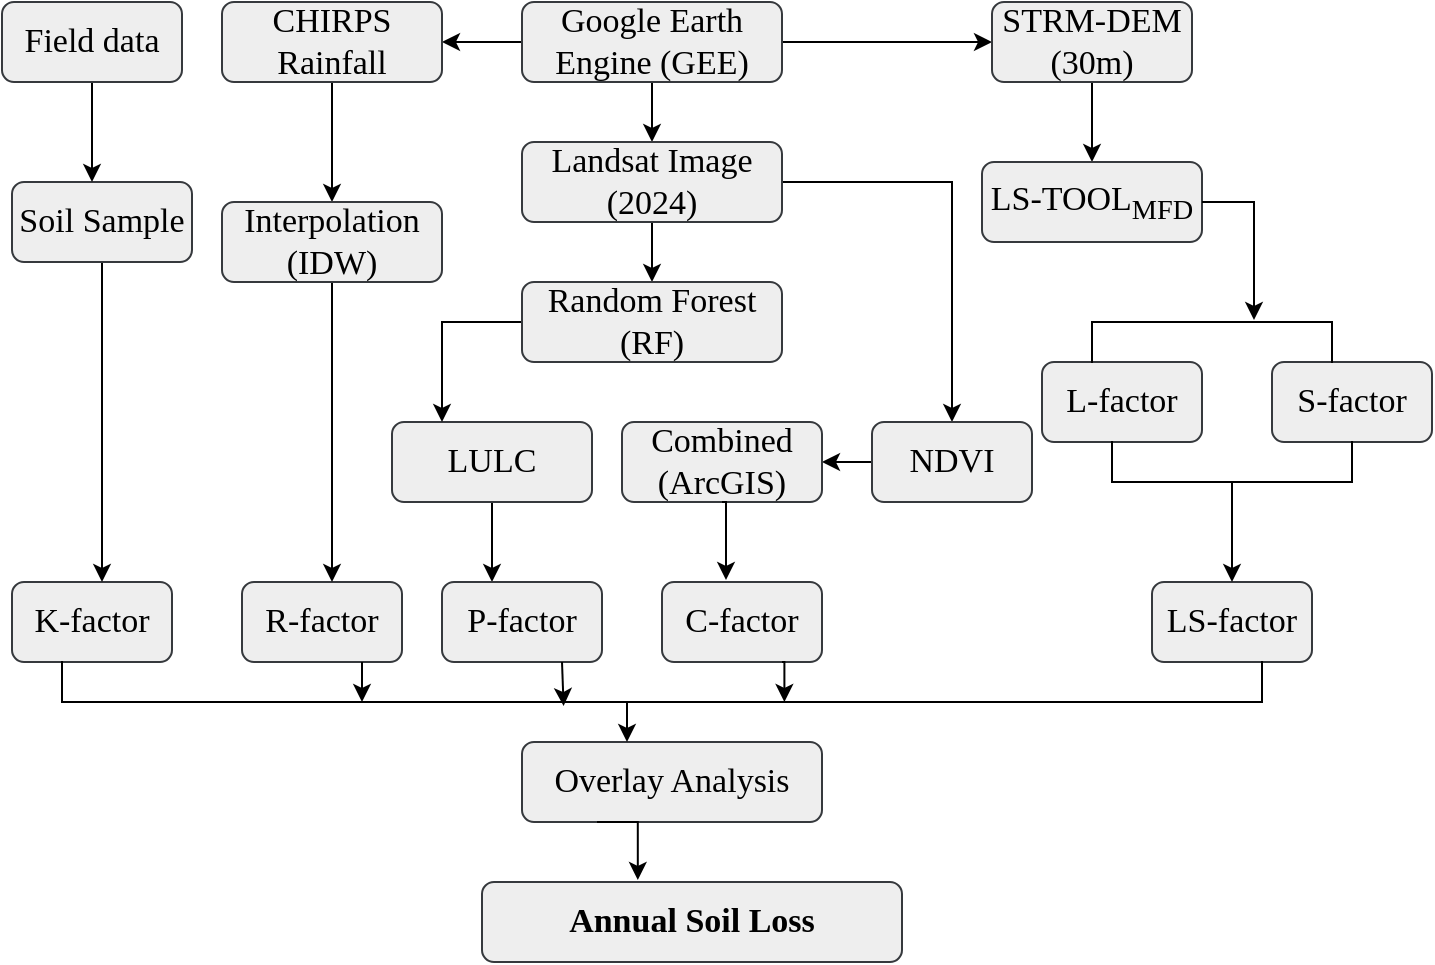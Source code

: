 <mxfile version="28.0.4">
  <diagram name="Page-1" id="YVJySkL6x4Id7--QhaeU">
    <mxGraphModel dx="872" dy="473" grid="1" gridSize="10" guides="1" tooltips="1" connect="1" arrows="1" fold="1" page="1" pageScale="1" pageWidth="1169" pageHeight="827" math="0" shadow="0">
      <root>
        <mxCell id="0" />
        <mxCell id="1" parent="0" />
        <mxCell id="XLTSMjATE-sCcFcJ_pNU-26" style="edgeStyle=orthogonalEdgeStyle;rounded=0;orthogonalLoop=1;jettySize=auto;html=1;exitX=0.5;exitY=1;exitDx=0;exitDy=0;" parent="1" source="XLTSMjATE-sCcFcJ_pNU-1" target="XLTSMjATE-sCcFcJ_pNU-2" edge="1">
          <mxGeometry relative="1" as="geometry" />
        </mxCell>
        <mxCell id="XLTSMjATE-sCcFcJ_pNU-44" style="edgeStyle=orthogonalEdgeStyle;rounded=0;orthogonalLoop=1;jettySize=auto;html=1;exitX=0;exitY=0.5;exitDx=0;exitDy=0;entryX=1;entryY=0.5;entryDx=0;entryDy=0;" parent="1" source="XLTSMjATE-sCcFcJ_pNU-1" target="XLTSMjATE-sCcFcJ_pNU-19" edge="1">
          <mxGeometry relative="1" as="geometry" />
        </mxCell>
        <mxCell id="OHp_4CF12i016vgQtSiE-2" style="edgeStyle=orthogonalEdgeStyle;rounded=0;orthogonalLoop=1;jettySize=auto;html=1;exitX=1;exitY=0.5;exitDx=0;exitDy=0;entryX=0;entryY=0.5;entryDx=0;entryDy=0;" edge="1" parent="1" source="XLTSMjATE-sCcFcJ_pNU-1" target="XLTSMjATE-sCcFcJ_pNU-14">
          <mxGeometry relative="1" as="geometry" />
        </mxCell>
        <mxCell id="XLTSMjATE-sCcFcJ_pNU-1" value="&lt;font style=&quot;font-size: 17px;&quot; face=&quot;Times New Roman&quot;&gt;Google Earth Engine (GEE)&lt;/font&gt;" style="rounded=1;whiteSpace=wrap;html=1;fillColor=#eeeeee;strokeColor=#36393d;" parent="1" vertex="1">
          <mxGeometry x="350" y="60" width="130" height="40" as="geometry" />
        </mxCell>
        <mxCell id="XLTSMjATE-sCcFcJ_pNU-27" style="edgeStyle=orthogonalEdgeStyle;rounded=0;orthogonalLoop=1;jettySize=auto;html=1;exitX=0.5;exitY=1;exitDx=0;exitDy=0;" parent="1" source="XLTSMjATE-sCcFcJ_pNU-2" target="XLTSMjATE-sCcFcJ_pNU-4" edge="1">
          <mxGeometry relative="1" as="geometry" />
        </mxCell>
        <mxCell id="XLTSMjATE-sCcFcJ_pNU-47" style="edgeStyle=orthogonalEdgeStyle;rounded=0;orthogonalLoop=1;jettySize=auto;html=1;exitX=1;exitY=0.5;exitDx=0;exitDy=0;entryX=0.5;entryY=0;entryDx=0;entryDy=0;" parent="1" source="XLTSMjATE-sCcFcJ_pNU-2" target="XLTSMjATE-sCcFcJ_pNU-5" edge="1">
          <mxGeometry relative="1" as="geometry" />
        </mxCell>
        <mxCell id="XLTSMjATE-sCcFcJ_pNU-2" value="&lt;font style=&quot;font-size: 17px;&quot; face=&quot;Times New Roman&quot;&gt;Landsat Image (2024)&lt;/font&gt;" style="rounded=1;whiteSpace=wrap;html=1;fillColor=#eeeeee;strokeColor=#36393d;" parent="1" vertex="1">
          <mxGeometry x="350" y="130" width="130" height="40" as="geometry" />
        </mxCell>
        <mxCell id="XLTSMjATE-sCcFcJ_pNU-41" style="edgeStyle=orthogonalEdgeStyle;rounded=0;orthogonalLoop=1;jettySize=auto;html=1;exitX=0.5;exitY=1;exitDx=0;exitDy=0;" parent="1" source="XLTSMjATE-sCcFcJ_pNU-3" edge="1">
          <mxGeometry relative="1" as="geometry">
            <mxPoint x="335" y="350" as="targetPoint" />
          </mxGeometry>
        </mxCell>
        <mxCell id="XLTSMjATE-sCcFcJ_pNU-3" value="&lt;font style=&quot;font-size: 17px;&quot; face=&quot;Times New Roman&quot;&gt;LULC&lt;/font&gt;" style="rounded=1;whiteSpace=wrap;html=1;fillColor=#eeeeee;strokeColor=#36393d;" parent="1" vertex="1">
          <mxGeometry x="285" y="270" width="100" height="40" as="geometry" />
        </mxCell>
        <mxCell id="XLTSMjATE-sCcFcJ_pNU-37" style="edgeStyle=orthogonalEdgeStyle;rounded=0;orthogonalLoop=1;jettySize=auto;html=1;exitX=0;exitY=0.5;exitDx=0;exitDy=0;entryX=0.25;entryY=0;entryDx=0;entryDy=0;" parent="1" source="XLTSMjATE-sCcFcJ_pNU-4" target="XLTSMjATE-sCcFcJ_pNU-3" edge="1">
          <mxGeometry relative="1" as="geometry" />
        </mxCell>
        <mxCell id="XLTSMjATE-sCcFcJ_pNU-4" value="&lt;font style=&quot;font-size: 17px;&quot; face=&quot;Times New Roman&quot;&gt;Random Forest (RF)&lt;/font&gt;" style="rounded=1;whiteSpace=wrap;html=1;fillColor=#eeeeee;strokeColor=#36393d;" parent="1" vertex="1">
          <mxGeometry x="350" y="200" width="130" height="40" as="geometry" />
        </mxCell>
        <mxCell id="XLTSMjATE-sCcFcJ_pNU-49" style="edgeStyle=orthogonalEdgeStyle;rounded=0;orthogonalLoop=1;jettySize=auto;html=1;exitX=0;exitY=0.5;exitDx=0;exitDy=0;" parent="1" source="XLTSMjATE-sCcFcJ_pNU-5" target="XLTSMjATE-sCcFcJ_pNU-48" edge="1">
          <mxGeometry relative="1" as="geometry" />
        </mxCell>
        <mxCell id="XLTSMjATE-sCcFcJ_pNU-5" value="&lt;font style=&quot;font-size: 17px;&quot; face=&quot;Times New Roman&quot;&gt;NDVI&lt;/font&gt;" style="rounded=1;whiteSpace=wrap;html=1;fillColor=#eeeeee;strokeColor=#36393d;" parent="1" vertex="1">
          <mxGeometry x="525" y="270" width="80" height="40" as="geometry" />
        </mxCell>
        <mxCell id="XLTSMjATE-sCcFcJ_pNU-6" value="&lt;font style=&quot;font-size: 17px;&quot; face=&quot;Times New Roman&quot;&gt;R-factor&lt;/font&gt;" style="rounded=1;whiteSpace=wrap;html=1;fillColor=#eeeeee;strokeColor=#36393d;" parent="1" vertex="1">
          <mxGeometry x="210" y="350" width="80" height="40" as="geometry" />
        </mxCell>
        <mxCell id="XLTSMjATE-sCcFcJ_pNU-7" value="&lt;font style=&quot;font-size: 17px;&quot; face=&quot;Times New Roman&quot;&gt;P-factor&lt;/font&gt;" style="rounded=1;whiteSpace=wrap;html=1;fillColor=#eeeeee;strokeColor=#36393d;" parent="1" vertex="1">
          <mxGeometry x="310" y="350" width="80" height="40" as="geometry" />
        </mxCell>
        <mxCell id="XLTSMjATE-sCcFcJ_pNU-8" value="&lt;font style=&quot;font-size: 17px;&quot; face=&quot;Times New Roman&quot;&gt;LS-factor&lt;/font&gt;" style="rounded=1;whiteSpace=wrap;html=1;fillColor=#eeeeee;strokeColor=#36393d;" parent="1" vertex="1">
          <mxGeometry x="665" y="350" width="80" height="40" as="geometry" />
        </mxCell>
        <mxCell id="XLTSMjATE-sCcFcJ_pNU-9" value="&lt;font style=&quot;font-size: 17px;&quot; face=&quot;Times New Roman&quot;&gt;C-factor&lt;/font&gt;" style="rounded=1;whiteSpace=wrap;html=1;fillColor=#eeeeee;strokeColor=#36393d;" parent="1" vertex="1">
          <mxGeometry x="420" y="350" width="80" height="40" as="geometry" />
        </mxCell>
        <mxCell id="XLTSMjATE-sCcFcJ_pNU-10" value="&lt;font style=&quot;font-size: 17px;&quot; face=&quot;Times New Roman&quot;&gt;K-factor&lt;/font&gt;" style="rounded=1;whiteSpace=wrap;html=1;fillColor=#eeeeee;strokeColor=#36393d;" parent="1" vertex="1">
          <mxGeometry x="95" y="350" width="80" height="40" as="geometry" />
        </mxCell>
        <mxCell id="XLTSMjATE-sCcFcJ_pNU-11" value="&lt;font style=&quot;font-size: 17px;&quot; face=&quot;Times New Roman&quot;&gt;Overlay Analysis&lt;/font&gt;" style="rounded=1;whiteSpace=wrap;html=1;fillColor=#eeeeee;strokeColor=#36393d;" parent="1" vertex="1">
          <mxGeometry x="350" y="430" width="150" height="40" as="geometry" />
        </mxCell>
        <mxCell id="XLTSMjATE-sCcFcJ_pNU-12" value="&lt;font style=&quot;font-size: 17px;&quot; face=&quot;Times New Roman&quot;&gt;&lt;b&gt;Annual Soil Loss&lt;/b&gt;&lt;/font&gt;" style="rounded=1;whiteSpace=wrap;html=1;fillColor=#eeeeee;strokeColor=#36393d;" parent="1" vertex="1">
          <mxGeometry x="330" y="500" width="210" height="40" as="geometry" />
        </mxCell>
        <mxCell id="XLTSMjATE-sCcFcJ_pNU-31" style="edgeStyle=orthogonalEdgeStyle;rounded=0;orthogonalLoop=1;jettySize=auto;html=1;exitX=0.5;exitY=1;exitDx=0;exitDy=0;entryX=0.5;entryY=0;entryDx=0;entryDy=0;" parent="1" source="XLTSMjATE-sCcFcJ_pNU-14" target="XLTSMjATE-sCcFcJ_pNU-15" edge="1">
          <mxGeometry relative="1" as="geometry" />
        </mxCell>
        <mxCell id="XLTSMjATE-sCcFcJ_pNU-14" value="&lt;font style=&quot;font-size: 17px;&quot; face=&quot;Times New Roman&quot;&gt;STRM-DEM (30m)&lt;/font&gt;" style="rounded=1;whiteSpace=wrap;html=1;fillColor=#eeeeee;strokeColor=#36393d;" parent="1" vertex="1">
          <mxGeometry x="585" y="60" width="100" height="40" as="geometry" />
        </mxCell>
        <mxCell id="XLTSMjATE-sCcFcJ_pNU-15" value="&lt;font style=&quot;font-size: 17px;&quot; face=&quot;Times New Roman&quot;&gt;LS-TOOL&lt;sub&gt;MFD&lt;/sub&gt;&lt;/font&gt;" style="rounded=1;whiteSpace=wrap;html=1;fillColor=#eeeeee;strokeColor=#36393d;" parent="1" vertex="1">
          <mxGeometry x="580" y="140" width="110" height="40" as="geometry" />
        </mxCell>
        <mxCell id="XLTSMjATE-sCcFcJ_pNU-16" value="&lt;font style=&quot;font-size: 17px;&quot; face=&quot;Times New Roman&quot;&gt;L-factor&lt;/font&gt;" style="rounded=1;whiteSpace=wrap;html=1;fillColor=#eeeeee;strokeColor=#36393d;" parent="1" vertex="1">
          <mxGeometry x="610" y="240" width="80" height="40" as="geometry" />
        </mxCell>
        <mxCell id="XLTSMjATE-sCcFcJ_pNU-17" value="&lt;font style=&quot;font-size: 17px;&quot; face=&quot;Times New Roman&quot;&gt;S-factor&lt;/font&gt;" style="rounded=1;whiteSpace=wrap;html=1;fillColor=#eeeeee;strokeColor=#36393d;" parent="1" vertex="1">
          <mxGeometry x="725" y="240" width="80" height="40" as="geometry" />
        </mxCell>
        <mxCell id="XLTSMjATE-sCcFcJ_pNU-40" style="edgeStyle=orthogonalEdgeStyle;rounded=0;orthogonalLoop=1;jettySize=auto;html=1;exitX=0.5;exitY=1;exitDx=0;exitDy=0;" parent="1" source="XLTSMjATE-sCcFcJ_pNU-18" edge="1">
          <mxGeometry relative="1" as="geometry">
            <mxPoint x="140" y="350" as="targetPoint" />
          </mxGeometry>
        </mxCell>
        <mxCell id="XLTSMjATE-sCcFcJ_pNU-18" value="&lt;font style=&quot;font-size: 17px;&quot; face=&quot;Times New Roman&quot;&gt;Soil Sample&lt;/font&gt;" style="rounded=1;whiteSpace=wrap;html=1;fillColor=#eeeeee;strokeColor=#36393d;" parent="1" vertex="1">
          <mxGeometry x="95" y="150" width="90" height="40" as="geometry" />
        </mxCell>
        <mxCell id="XLTSMjATE-sCcFcJ_pNU-23" style="edgeStyle=orthogonalEdgeStyle;rounded=0;orthogonalLoop=1;jettySize=auto;html=1;exitX=0.5;exitY=1;exitDx=0;exitDy=0;entryX=0.5;entryY=0;entryDx=0;entryDy=0;" parent="1" source="XLTSMjATE-sCcFcJ_pNU-19" target="XLTSMjATE-sCcFcJ_pNU-22" edge="1">
          <mxGeometry relative="1" as="geometry" />
        </mxCell>
        <mxCell id="XLTSMjATE-sCcFcJ_pNU-19" value="&lt;font style=&quot;font-size: 17px;&quot; face=&quot;Times New Roman&quot;&gt;CHIRPS Rainfall&lt;/font&gt;" style="rounded=1;whiteSpace=wrap;html=1;fillColor=#eeeeee;strokeColor=#36393d;" parent="1" vertex="1">
          <mxGeometry x="200" y="60" width="110" height="40" as="geometry" />
        </mxCell>
        <mxCell id="XLTSMjATE-sCcFcJ_pNU-25" style="edgeStyle=orthogonalEdgeStyle;rounded=0;orthogonalLoop=1;jettySize=auto;html=1;exitX=0.5;exitY=1;exitDx=0;exitDy=0;" parent="1" source="XLTSMjATE-sCcFcJ_pNU-20" edge="1">
          <mxGeometry relative="1" as="geometry">
            <mxPoint x="135" y="150" as="targetPoint" />
          </mxGeometry>
        </mxCell>
        <mxCell id="XLTSMjATE-sCcFcJ_pNU-20" value="&lt;font style=&quot;font-size: 17px;&quot; face=&quot;Times New Roman&quot;&gt;Field data&lt;/font&gt;" style="rounded=1;whiteSpace=wrap;html=1;fillColor=#eeeeee;strokeColor=#36393d;" parent="1" vertex="1">
          <mxGeometry x="90" y="60" width="90" height="40" as="geometry" />
        </mxCell>
        <mxCell id="XLTSMjATE-sCcFcJ_pNU-39" style="edgeStyle=orthogonalEdgeStyle;rounded=0;orthogonalLoop=1;jettySize=auto;html=1;exitX=0.5;exitY=1;exitDx=0;exitDy=0;" parent="1" source="XLTSMjATE-sCcFcJ_pNU-22" edge="1">
          <mxGeometry relative="1" as="geometry">
            <mxPoint x="255" y="350" as="targetPoint" />
          </mxGeometry>
        </mxCell>
        <mxCell id="XLTSMjATE-sCcFcJ_pNU-22" value="&lt;font style=&quot;font-size: 17px;&quot; face=&quot;Times New Roman&quot;&gt;Interpolation (IDW)&lt;/font&gt;" style="rounded=1;whiteSpace=wrap;html=1;fillColor=#eeeeee;strokeColor=#36393d;" parent="1" vertex="1">
          <mxGeometry x="200" y="160" width="110" height="40" as="geometry" />
        </mxCell>
        <mxCell id="XLTSMjATE-sCcFcJ_pNU-32" value="" style="shape=partialRectangle;whiteSpace=wrap;html=1;bottom=1;right=1;left=1;top=0;fillColor=none;routingCenterX=-0.5;rotation=-180;" parent="1" vertex="1">
          <mxGeometry x="635" y="220" width="120" height="20" as="geometry" />
        </mxCell>
        <mxCell id="XLTSMjATE-sCcFcJ_pNU-35" style="edgeStyle=orthogonalEdgeStyle;rounded=0;orthogonalLoop=1;jettySize=auto;html=1;exitX=0.5;exitY=1;exitDx=0;exitDy=0;" parent="1" source="XLTSMjATE-sCcFcJ_pNU-34" edge="1">
          <mxGeometry relative="1" as="geometry">
            <mxPoint x="705" y="350" as="targetPoint" />
          </mxGeometry>
        </mxCell>
        <mxCell id="XLTSMjATE-sCcFcJ_pNU-34" value="" style="shape=partialRectangle;whiteSpace=wrap;html=1;bottom=1;right=1;left=1;top=0;fillColor=none;routingCenterX=-0.5;rotation=0;" parent="1" vertex="1">
          <mxGeometry x="645" y="280" width="120" height="20" as="geometry" />
        </mxCell>
        <mxCell id="XLTSMjATE-sCcFcJ_pNU-48" value="&lt;font style=&quot;font-size: 17px;&quot; face=&quot;Times New Roman&quot;&gt;Combined (ArcGIS)&lt;/font&gt;" style="rounded=1;whiteSpace=wrap;html=1;fillColor=#eeeeee;strokeColor=#36393d;" parent="1" vertex="1">
          <mxGeometry x="400" y="270" width="100" height="40" as="geometry" />
        </mxCell>
        <mxCell id="XLTSMjATE-sCcFcJ_pNU-50" style="edgeStyle=orthogonalEdgeStyle;rounded=0;orthogonalLoop=1;jettySize=auto;html=1;exitX=0.5;exitY=1;exitDx=0;exitDy=0;entryX=0.4;entryY=-0.025;entryDx=0;entryDy=0;entryPerimeter=0;" parent="1" source="XLTSMjATE-sCcFcJ_pNU-48" target="XLTSMjATE-sCcFcJ_pNU-9" edge="1">
          <mxGeometry relative="1" as="geometry" />
        </mxCell>
        <mxCell id="OHp_4CF12i016vgQtSiE-1" style="edgeStyle=orthogonalEdgeStyle;rounded=0;orthogonalLoop=1;jettySize=auto;html=1;exitX=1;exitY=0.5;exitDx=0;exitDy=0;entryX=0.325;entryY=1.05;entryDx=0;entryDy=0;entryPerimeter=0;" edge="1" parent="1" source="XLTSMjATE-sCcFcJ_pNU-15" target="XLTSMjATE-sCcFcJ_pNU-32">
          <mxGeometry relative="1" as="geometry" />
        </mxCell>
        <mxCell id="OHp_4CF12i016vgQtSiE-3" value="" style="shape=partialRectangle;whiteSpace=wrap;html=1;bottom=1;right=1;left=1;top=0;fillColor=none;routingCenterX=-0.5;rotation=0;" vertex="1" parent="1">
          <mxGeometry x="120" y="390" width="600" height="20" as="geometry" />
        </mxCell>
        <mxCell id="OHp_4CF12i016vgQtSiE-4" style="edgeStyle=orthogonalEdgeStyle;rounded=0;orthogonalLoop=1;jettySize=auto;html=1;exitX=0.25;exitY=0;exitDx=0;exitDy=0;entryX=0.25;entryY=1;entryDx=0;entryDy=0;" edge="1" parent="1" source="OHp_4CF12i016vgQtSiE-3" target="OHp_4CF12i016vgQtSiE-3">
          <mxGeometry relative="1" as="geometry" />
        </mxCell>
        <mxCell id="OHp_4CF12i016vgQtSiE-5" style="edgeStyle=orthogonalEdgeStyle;rounded=0;orthogonalLoop=1;jettySize=auto;html=1;exitX=0.75;exitY=1;exitDx=0;exitDy=0;entryX=0.418;entryY=1.1;entryDx=0;entryDy=0;entryPerimeter=0;" edge="1" parent="1" source="XLTSMjATE-sCcFcJ_pNU-7" target="OHp_4CF12i016vgQtSiE-3">
          <mxGeometry relative="1" as="geometry" />
        </mxCell>
        <mxCell id="OHp_4CF12i016vgQtSiE-8" style="edgeStyle=orthogonalEdgeStyle;rounded=0;orthogonalLoop=1;jettySize=auto;html=1;exitX=0.75;exitY=1;exitDx=0;exitDy=0;entryX=0.602;entryY=1;entryDx=0;entryDy=0;entryPerimeter=0;" edge="1" parent="1" source="XLTSMjATE-sCcFcJ_pNU-9" target="OHp_4CF12i016vgQtSiE-3">
          <mxGeometry relative="1" as="geometry" />
        </mxCell>
        <mxCell id="OHp_4CF12i016vgQtSiE-9" style="edgeStyle=orthogonalEdgeStyle;rounded=0;orthogonalLoop=1;jettySize=auto;html=1;exitX=0.5;exitY=1;exitDx=0;exitDy=0;entryX=0.35;entryY=0;entryDx=0;entryDy=0;entryPerimeter=0;" edge="1" parent="1" source="OHp_4CF12i016vgQtSiE-3" target="XLTSMjATE-sCcFcJ_pNU-11">
          <mxGeometry relative="1" as="geometry" />
        </mxCell>
        <mxCell id="OHp_4CF12i016vgQtSiE-10" style="edgeStyle=orthogonalEdgeStyle;rounded=0;orthogonalLoop=1;jettySize=auto;html=1;exitX=0.25;exitY=1;exitDx=0;exitDy=0;entryX=0.371;entryY=-0.025;entryDx=0;entryDy=0;entryPerimeter=0;" edge="1" parent="1" source="XLTSMjATE-sCcFcJ_pNU-11" target="XLTSMjATE-sCcFcJ_pNU-12">
          <mxGeometry relative="1" as="geometry" />
        </mxCell>
      </root>
    </mxGraphModel>
  </diagram>
</mxfile>
